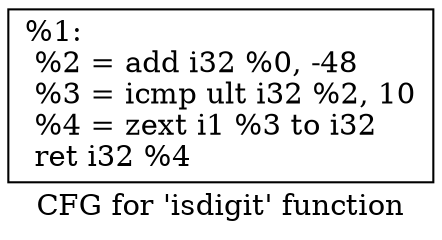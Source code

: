 digraph "CFG for 'isdigit' function" {
	label="CFG for 'isdigit' function";

	Node0x19e34c0 [shape=record,label="{%1:\l  %2 = add i32 %0, -48\l  %3 = icmp ult i32 %2, 10\l  %4 = zext i1 %3 to i32\l  ret i32 %4\l}"];
}
